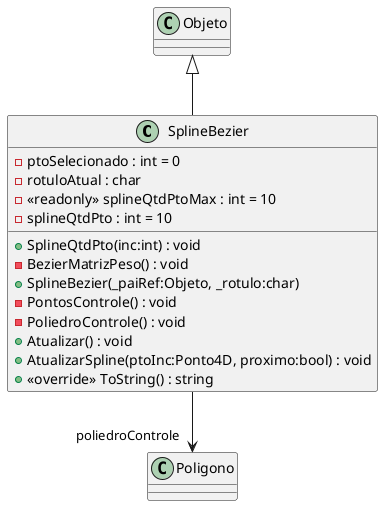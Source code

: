 @startuml SplineBezier
class SplineBezier {
    - ptoSelecionado : int = 0
    - rotuloAtual : char
    - <<readonly>> splineQtdPtoMax : int = 10
    - splineQtdPto : int = 10
    + SplineQtdPto(inc:int) : void
    - BezierMatrizPeso() : void
    + SplineBezier(_paiRef:Objeto, _rotulo:char)
    - PontosControle() : void
    - PoliedroControle() : void
    + Atualizar() : void
    + AtualizarSpline(ptoInc:Ponto4D, proximo:bool) : void
    + <<override>> ToString() : string
}
Objeto <|-- SplineBezier
SplineBezier --> "poliedroControle" Poligono
@enduml
